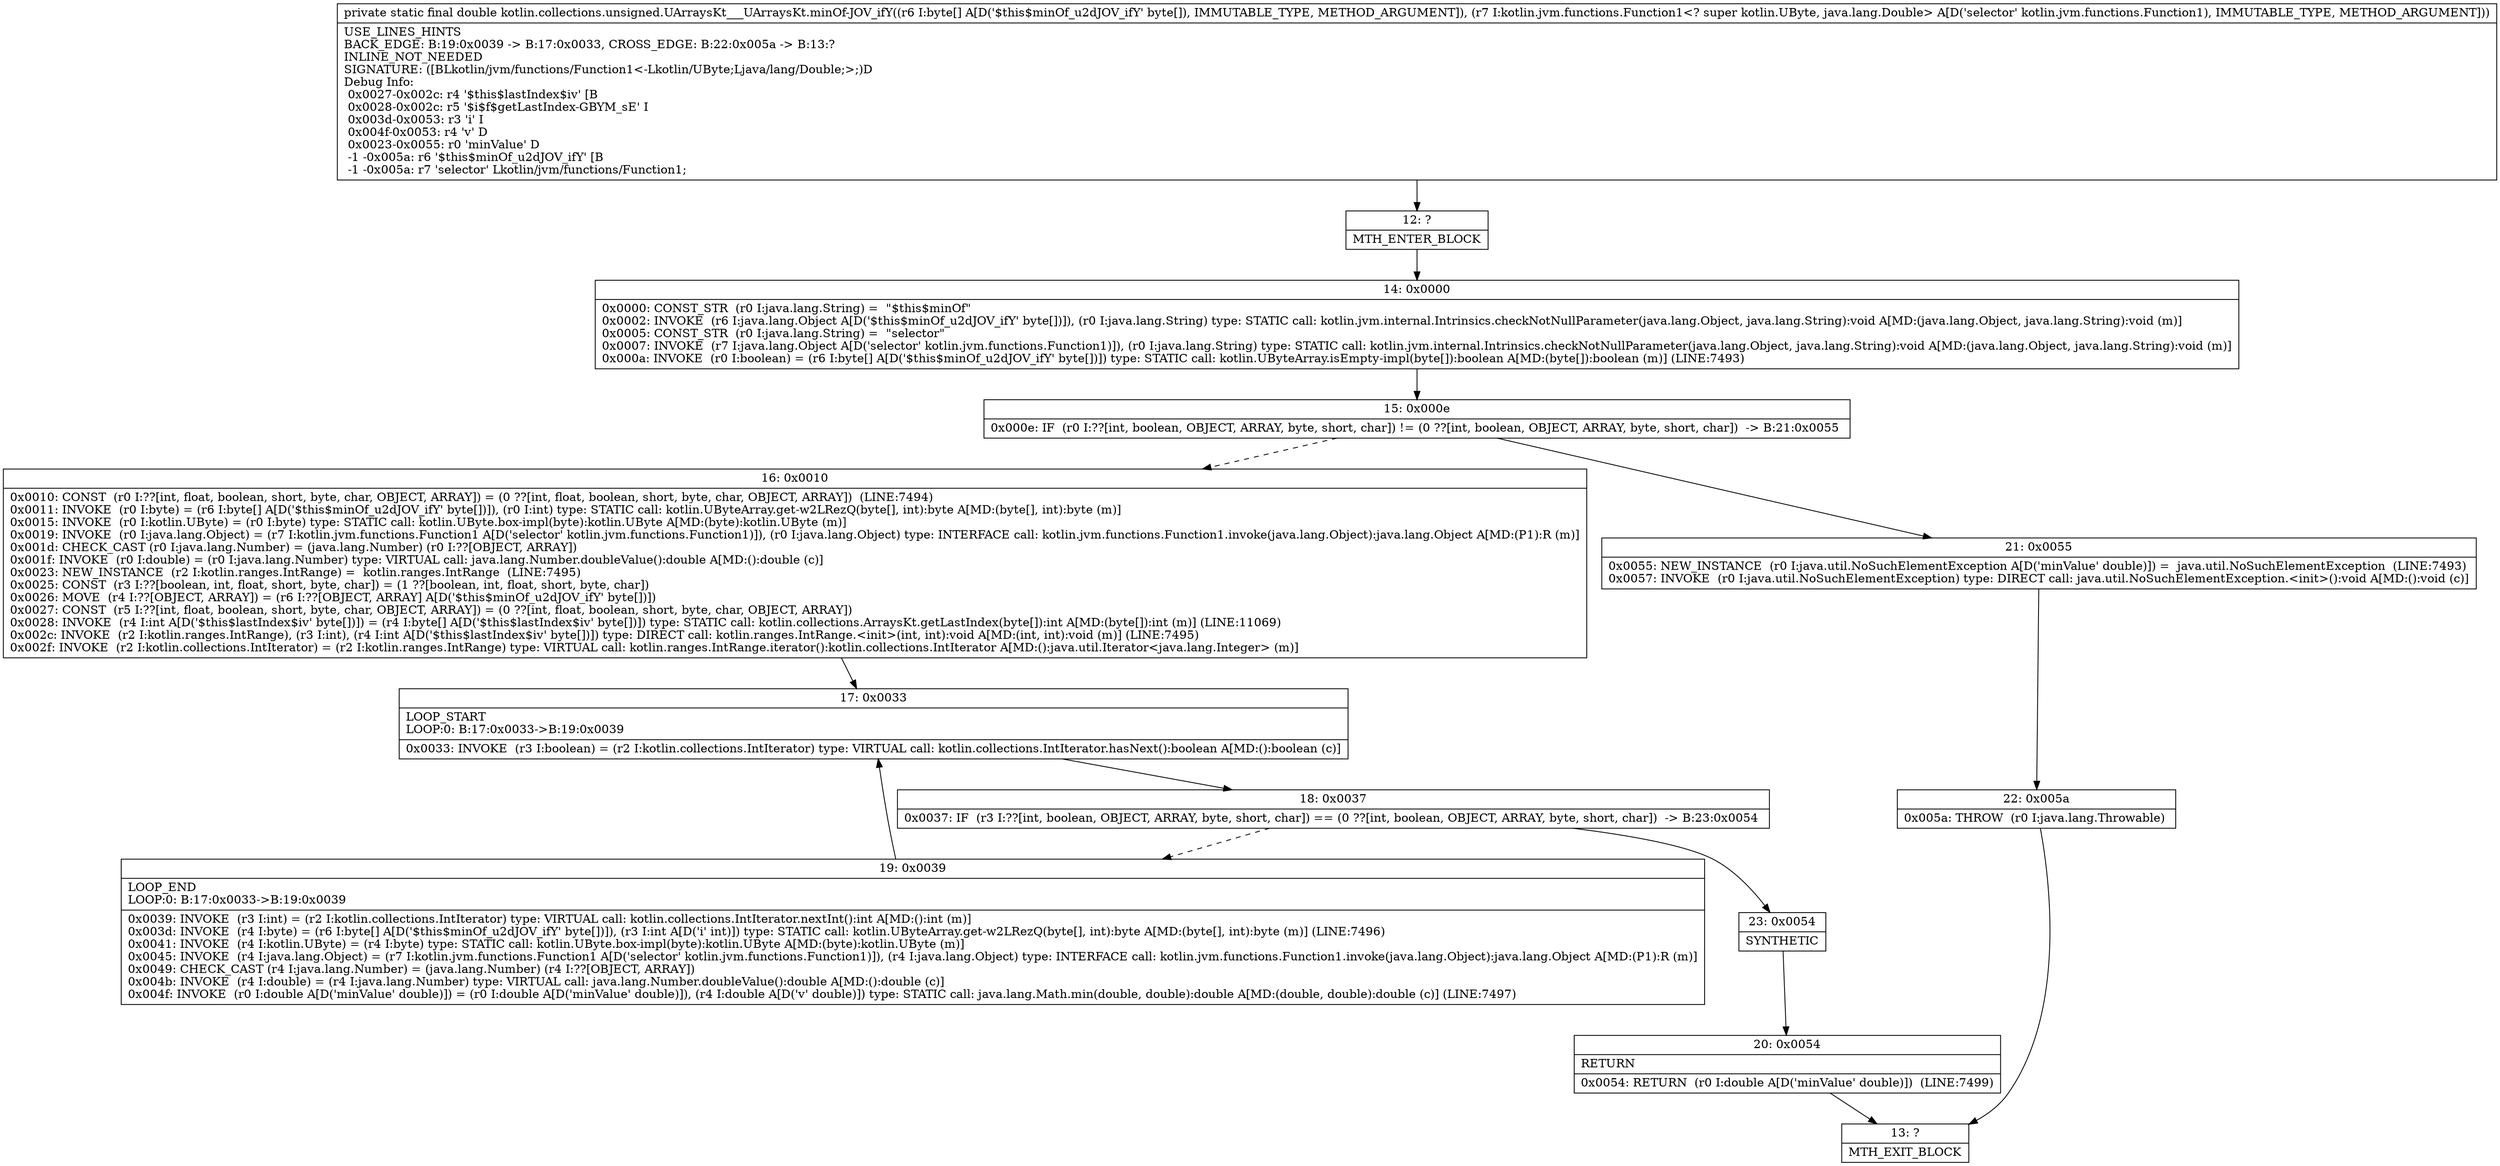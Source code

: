 digraph "CFG forkotlin.collections.unsigned.UArraysKt___UArraysKt.minOf\-JOV_ifY([BLkotlin\/jvm\/functions\/Function1;)D" {
Node_12 [shape=record,label="{12\:\ ?|MTH_ENTER_BLOCK\l}"];
Node_14 [shape=record,label="{14\:\ 0x0000|0x0000: CONST_STR  (r0 I:java.lang.String) =  \"$this$minOf\" \l0x0002: INVOKE  (r6 I:java.lang.Object A[D('$this$minOf_u2dJOV_ifY' byte[])]), (r0 I:java.lang.String) type: STATIC call: kotlin.jvm.internal.Intrinsics.checkNotNullParameter(java.lang.Object, java.lang.String):void A[MD:(java.lang.Object, java.lang.String):void (m)]\l0x0005: CONST_STR  (r0 I:java.lang.String) =  \"selector\" \l0x0007: INVOKE  (r7 I:java.lang.Object A[D('selector' kotlin.jvm.functions.Function1)]), (r0 I:java.lang.String) type: STATIC call: kotlin.jvm.internal.Intrinsics.checkNotNullParameter(java.lang.Object, java.lang.String):void A[MD:(java.lang.Object, java.lang.String):void (m)]\l0x000a: INVOKE  (r0 I:boolean) = (r6 I:byte[] A[D('$this$minOf_u2dJOV_ifY' byte[])]) type: STATIC call: kotlin.UByteArray.isEmpty\-impl(byte[]):boolean A[MD:(byte[]):boolean (m)] (LINE:7493)\l}"];
Node_15 [shape=record,label="{15\:\ 0x000e|0x000e: IF  (r0 I:??[int, boolean, OBJECT, ARRAY, byte, short, char]) != (0 ??[int, boolean, OBJECT, ARRAY, byte, short, char])  \-\> B:21:0x0055 \l}"];
Node_16 [shape=record,label="{16\:\ 0x0010|0x0010: CONST  (r0 I:??[int, float, boolean, short, byte, char, OBJECT, ARRAY]) = (0 ??[int, float, boolean, short, byte, char, OBJECT, ARRAY])  (LINE:7494)\l0x0011: INVOKE  (r0 I:byte) = (r6 I:byte[] A[D('$this$minOf_u2dJOV_ifY' byte[])]), (r0 I:int) type: STATIC call: kotlin.UByteArray.get\-w2LRezQ(byte[], int):byte A[MD:(byte[], int):byte (m)]\l0x0015: INVOKE  (r0 I:kotlin.UByte) = (r0 I:byte) type: STATIC call: kotlin.UByte.box\-impl(byte):kotlin.UByte A[MD:(byte):kotlin.UByte (m)]\l0x0019: INVOKE  (r0 I:java.lang.Object) = (r7 I:kotlin.jvm.functions.Function1 A[D('selector' kotlin.jvm.functions.Function1)]), (r0 I:java.lang.Object) type: INTERFACE call: kotlin.jvm.functions.Function1.invoke(java.lang.Object):java.lang.Object A[MD:(P1):R (m)]\l0x001d: CHECK_CAST (r0 I:java.lang.Number) = (java.lang.Number) (r0 I:??[OBJECT, ARRAY]) \l0x001f: INVOKE  (r0 I:double) = (r0 I:java.lang.Number) type: VIRTUAL call: java.lang.Number.doubleValue():double A[MD:():double (c)]\l0x0023: NEW_INSTANCE  (r2 I:kotlin.ranges.IntRange) =  kotlin.ranges.IntRange  (LINE:7495)\l0x0025: CONST  (r3 I:??[boolean, int, float, short, byte, char]) = (1 ??[boolean, int, float, short, byte, char]) \l0x0026: MOVE  (r4 I:??[OBJECT, ARRAY]) = (r6 I:??[OBJECT, ARRAY] A[D('$this$minOf_u2dJOV_ifY' byte[])]) \l0x0027: CONST  (r5 I:??[int, float, boolean, short, byte, char, OBJECT, ARRAY]) = (0 ??[int, float, boolean, short, byte, char, OBJECT, ARRAY]) \l0x0028: INVOKE  (r4 I:int A[D('$this$lastIndex$iv' byte[])]) = (r4 I:byte[] A[D('$this$lastIndex$iv' byte[])]) type: STATIC call: kotlin.collections.ArraysKt.getLastIndex(byte[]):int A[MD:(byte[]):int (m)] (LINE:11069)\l0x002c: INVOKE  (r2 I:kotlin.ranges.IntRange), (r3 I:int), (r4 I:int A[D('$this$lastIndex$iv' byte[])]) type: DIRECT call: kotlin.ranges.IntRange.\<init\>(int, int):void A[MD:(int, int):void (m)] (LINE:7495)\l0x002f: INVOKE  (r2 I:kotlin.collections.IntIterator) = (r2 I:kotlin.ranges.IntRange) type: VIRTUAL call: kotlin.ranges.IntRange.iterator():kotlin.collections.IntIterator A[MD:():java.util.Iterator\<java.lang.Integer\> (m)]\l}"];
Node_17 [shape=record,label="{17\:\ 0x0033|LOOP_START\lLOOP:0: B:17:0x0033\-\>B:19:0x0039\l|0x0033: INVOKE  (r3 I:boolean) = (r2 I:kotlin.collections.IntIterator) type: VIRTUAL call: kotlin.collections.IntIterator.hasNext():boolean A[MD:():boolean (c)]\l}"];
Node_18 [shape=record,label="{18\:\ 0x0037|0x0037: IF  (r3 I:??[int, boolean, OBJECT, ARRAY, byte, short, char]) == (0 ??[int, boolean, OBJECT, ARRAY, byte, short, char])  \-\> B:23:0x0054 \l}"];
Node_19 [shape=record,label="{19\:\ 0x0039|LOOP_END\lLOOP:0: B:17:0x0033\-\>B:19:0x0039\l|0x0039: INVOKE  (r3 I:int) = (r2 I:kotlin.collections.IntIterator) type: VIRTUAL call: kotlin.collections.IntIterator.nextInt():int A[MD:():int (m)]\l0x003d: INVOKE  (r4 I:byte) = (r6 I:byte[] A[D('$this$minOf_u2dJOV_ifY' byte[])]), (r3 I:int A[D('i' int)]) type: STATIC call: kotlin.UByteArray.get\-w2LRezQ(byte[], int):byte A[MD:(byte[], int):byte (m)] (LINE:7496)\l0x0041: INVOKE  (r4 I:kotlin.UByte) = (r4 I:byte) type: STATIC call: kotlin.UByte.box\-impl(byte):kotlin.UByte A[MD:(byte):kotlin.UByte (m)]\l0x0045: INVOKE  (r4 I:java.lang.Object) = (r7 I:kotlin.jvm.functions.Function1 A[D('selector' kotlin.jvm.functions.Function1)]), (r4 I:java.lang.Object) type: INTERFACE call: kotlin.jvm.functions.Function1.invoke(java.lang.Object):java.lang.Object A[MD:(P1):R (m)]\l0x0049: CHECK_CAST (r4 I:java.lang.Number) = (java.lang.Number) (r4 I:??[OBJECT, ARRAY]) \l0x004b: INVOKE  (r4 I:double) = (r4 I:java.lang.Number) type: VIRTUAL call: java.lang.Number.doubleValue():double A[MD:():double (c)]\l0x004f: INVOKE  (r0 I:double A[D('minValue' double)]) = (r0 I:double A[D('minValue' double)]), (r4 I:double A[D('v' double)]) type: STATIC call: java.lang.Math.min(double, double):double A[MD:(double, double):double (c)] (LINE:7497)\l}"];
Node_23 [shape=record,label="{23\:\ 0x0054|SYNTHETIC\l}"];
Node_20 [shape=record,label="{20\:\ 0x0054|RETURN\l|0x0054: RETURN  (r0 I:double A[D('minValue' double)])  (LINE:7499)\l}"];
Node_13 [shape=record,label="{13\:\ ?|MTH_EXIT_BLOCK\l}"];
Node_21 [shape=record,label="{21\:\ 0x0055|0x0055: NEW_INSTANCE  (r0 I:java.util.NoSuchElementException A[D('minValue' double)]) =  java.util.NoSuchElementException  (LINE:7493)\l0x0057: INVOKE  (r0 I:java.util.NoSuchElementException) type: DIRECT call: java.util.NoSuchElementException.\<init\>():void A[MD:():void (c)]\l}"];
Node_22 [shape=record,label="{22\:\ 0x005a|0x005a: THROW  (r0 I:java.lang.Throwable) \l}"];
MethodNode[shape=record,label="{private static final double kotlin.collections.unsigned.UArraysKt___UArraysKt.minOf\-JOV_ifY((r6 I:byte[] A[D('$this$minOf_u2dJOV_ifY' byte[]), IMMUTABLE_TYPE, METHOD_ARGUMENT]), (r7 I:kotlin.jvm.functions.Function1\<? super kotlin.UByte, java.lang.Double\> A[D('selector' kotlin.jvm.functions.Function1), IMMUTABLE_TYPE, METHOD_ARGUMENT]))  | USE_LINES_HINTS\lBACK_EDGE: B:19:0x0039 \-\> B:17:0x0033, CROSS_EDGE: B:22:0x005a \-\> B:13:?\lINLINE_NOT_NEEDED\lSIGNATURE: ([BLkotlin\/jvm\/functions\/Function1\<\-Lkotlin\/UByte;Ljava\/lang\/Double;\>;)D\lDebug Info:\l  0x0027\-0x002c: r4 '$this$lastIndex$iv' [B\l  0x0028\-0x002c: r5 '$i$f$getLastIndex\-GBYM_sE' I\l  0x003d\-0x0053: r3 'i' I\l  0x004f\-0x0053: r4 'v' D\l  0x0023\-0x0055: r0 'minValue' D\l  \-1 \-0x005a: r6 '$this$minOf_u2dJOV_ifY' [B\l  \-1 \-0x005a: r7 'selector' Lkotlin\/jvm\/functions\/Function1;\l}"];
MethodNode -> Node_12;Node_12 -> Node_14;
Node_14 -> Node_15;
Node_15 -> Node_16[style=dashed];
Node_15 -> Node_21;
Node_16 -> Node_17;
Node_17 -> Node_18;
Node_18 -> Node_19[style=dashed];
Node_18 -> Node_23;
Node_19 -> Node_17;
Node_23 -> Node_20;
Node_20 -> Node_13;
Node_21 -> Node_22;
Node_22 -> Node_13;
}

